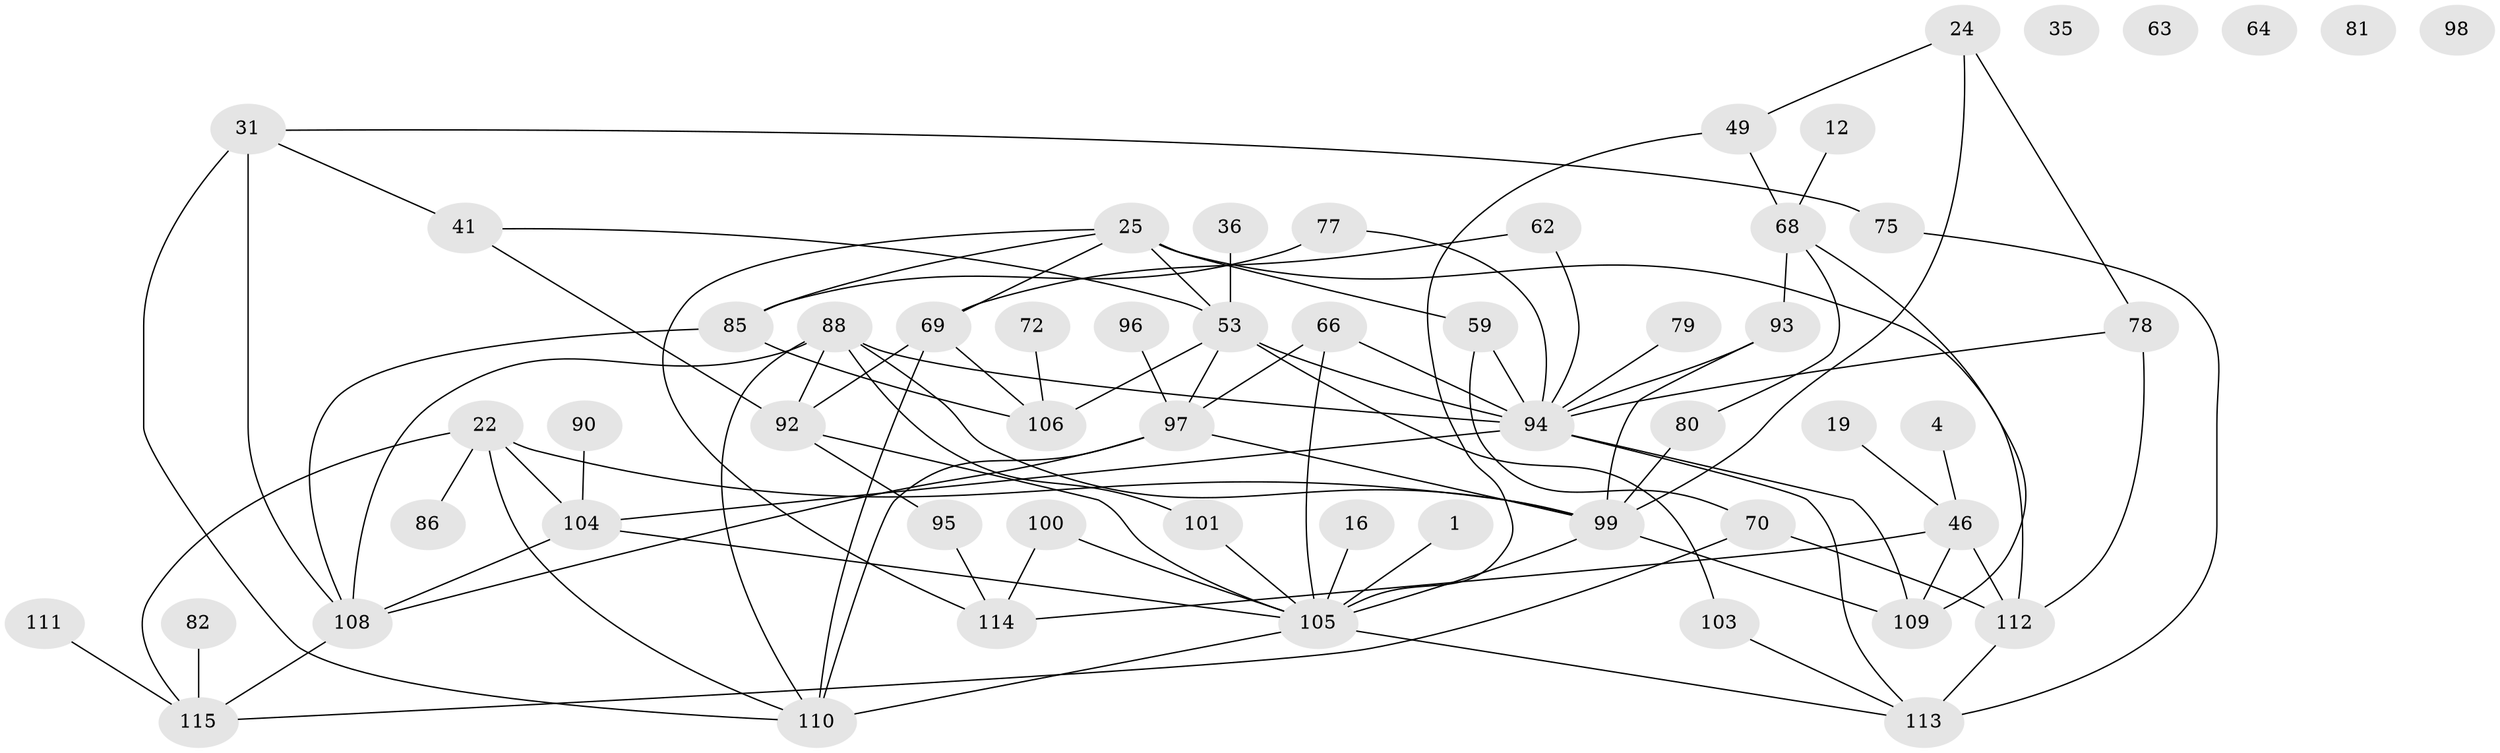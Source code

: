 // original degree distribution, {1: 0.14782608695652175, 6: 0.10434782608695652, 3: 0.26956521739130435, 5: 0.09565217391304348, 4: 0.10434782608695652, 2: 0.22608695652173913, 0: 0.043478260869565216, 7: 0.008695652173913044}
// Generated by graph-tools (version 1.1) at 2025/39/03/09/25 04:39:38]
// undirected, 57 vertices, 93 edges
graph export_dot {
graph [start="1"]
  node [color=gray90,style=filled];
  1;
  4;
  12;
  16;
  19;
  22 [super="+18"];
  24 [super="+10"];
  25 [super="+3"];
  31 [super="+8"];
  35;
  36;
  41;
  46 [super="+6"];
  49 [super="+9"];
  53 [super="+5+45"];
  59 [super="+57"];
  62;
  63;
  64;
  66;
  68 [super="+50"];
  69;
  70 [super="+55"];
  72;
  75;
  77;
  78 [super="+15"];
  79 [super="+40+27"];
  80 [super="+13+30+48"];
  81;
  82;
  85 [super="+60"];
  86;
  88 [super="+26+51"];
  90;
  92 [super="+71"];
  93 [super="+43+76"];
  94 [super="+37+58+34+56"];
  95;
  96;
  97 [super="+87"];
  98;
  99 [super="+2+65"];
  100;
  101;
  103;
  104 [super="+73"];
  105 [super="+54+44"];
  106 [super="+21"];
  108 [super="+67"];
  109;
  110 [super="+107+102"];
  111;
  112 [super="+33"];
  113 [super="+29+74+91+89"];
  114 [super="+61"];
  115 [super="+47+83"];
  1 -- 105;
  4 -- 46;
  12 -- 68;
  16 -- 105;
  19 -- 46;
  22 -- 110;
  22 -- 99 [weight=2];
  22 -- 86;
  22 -- 104;
  22 -- 115;
  24 -- 99 [weight=2];
  24 -- 49;
  24 -- 78 [weight=2];
  25 -- 69;
  25 -- 85;
  25 -- 53 [weight=2];
  25 -- 112;
  25 -- 59;
  25 -- 114;
  31 -- 41 [weight=2];
  31 -- 75;
  31 -- 108 [weight=3];
  31 -- 110;
  36 -- 53;
  41 -- 53;
  41 -- 92;
  46 -- 109 [weight=2];
  46 -- 114;
  46 -- 112;
  49 -- 68;
  49 -- 105;
  53 -- 103;
  53 -- 106;
  53 -- 94 [weight=2];
  53 -- 97;
  59 -- 70;
  59 -- 94;
  62 -- 69;
  62 -- 94;
  66 -- 94 [weight=2];
  66 -- 105;
  66 -- 97;
  68 -- 109 [weight=2];
  68 -- 80;
  68 -- 93;
  69 -- 92;
  69 -- 106 [weight=2];
  69 -- 110;
  70 -- 112 [weight=2];
  70 -- 115;
  72 -- 106;
  75 -- 113;
  77 -- 85;
  77 -- 94;
  78 -- 112 [weight=2];
  78 -- 94;
  79 -- 94 [weight=2];
  80 -- 99;
  82 -- 115;
  85 -- 106;
  85 -- 108;
  88 -- 101;
  88 -- 110;
  88 -- 99;
  88 -- 108;
  88 -- 94;
  88 -- 92;
  90 -- 104;
  92 -- 105;
  92 -- 95;
  93 -- 94;
  93 -- 99;
  94 -- 109 [weight=2];
  94 -- 104;
  94 -- 113;
  95 -- 114;
  96 -- 97;
  97 -- 99;
  97 -- 108;
  97 -- 110;
  99 -- 105 [weight=2];
  99 -- 109;
  100 -- 105;
  100 -- 114;
  101 -- 105;
  103 -- 113;
  104 -- 108;
  104 -- 105;
  105 -- 113 [weight=2];
  105 -- 110 [weight=2];
  108 -- 115;
  111 -- 115;
  112 -- 113 [weight=3];
}
